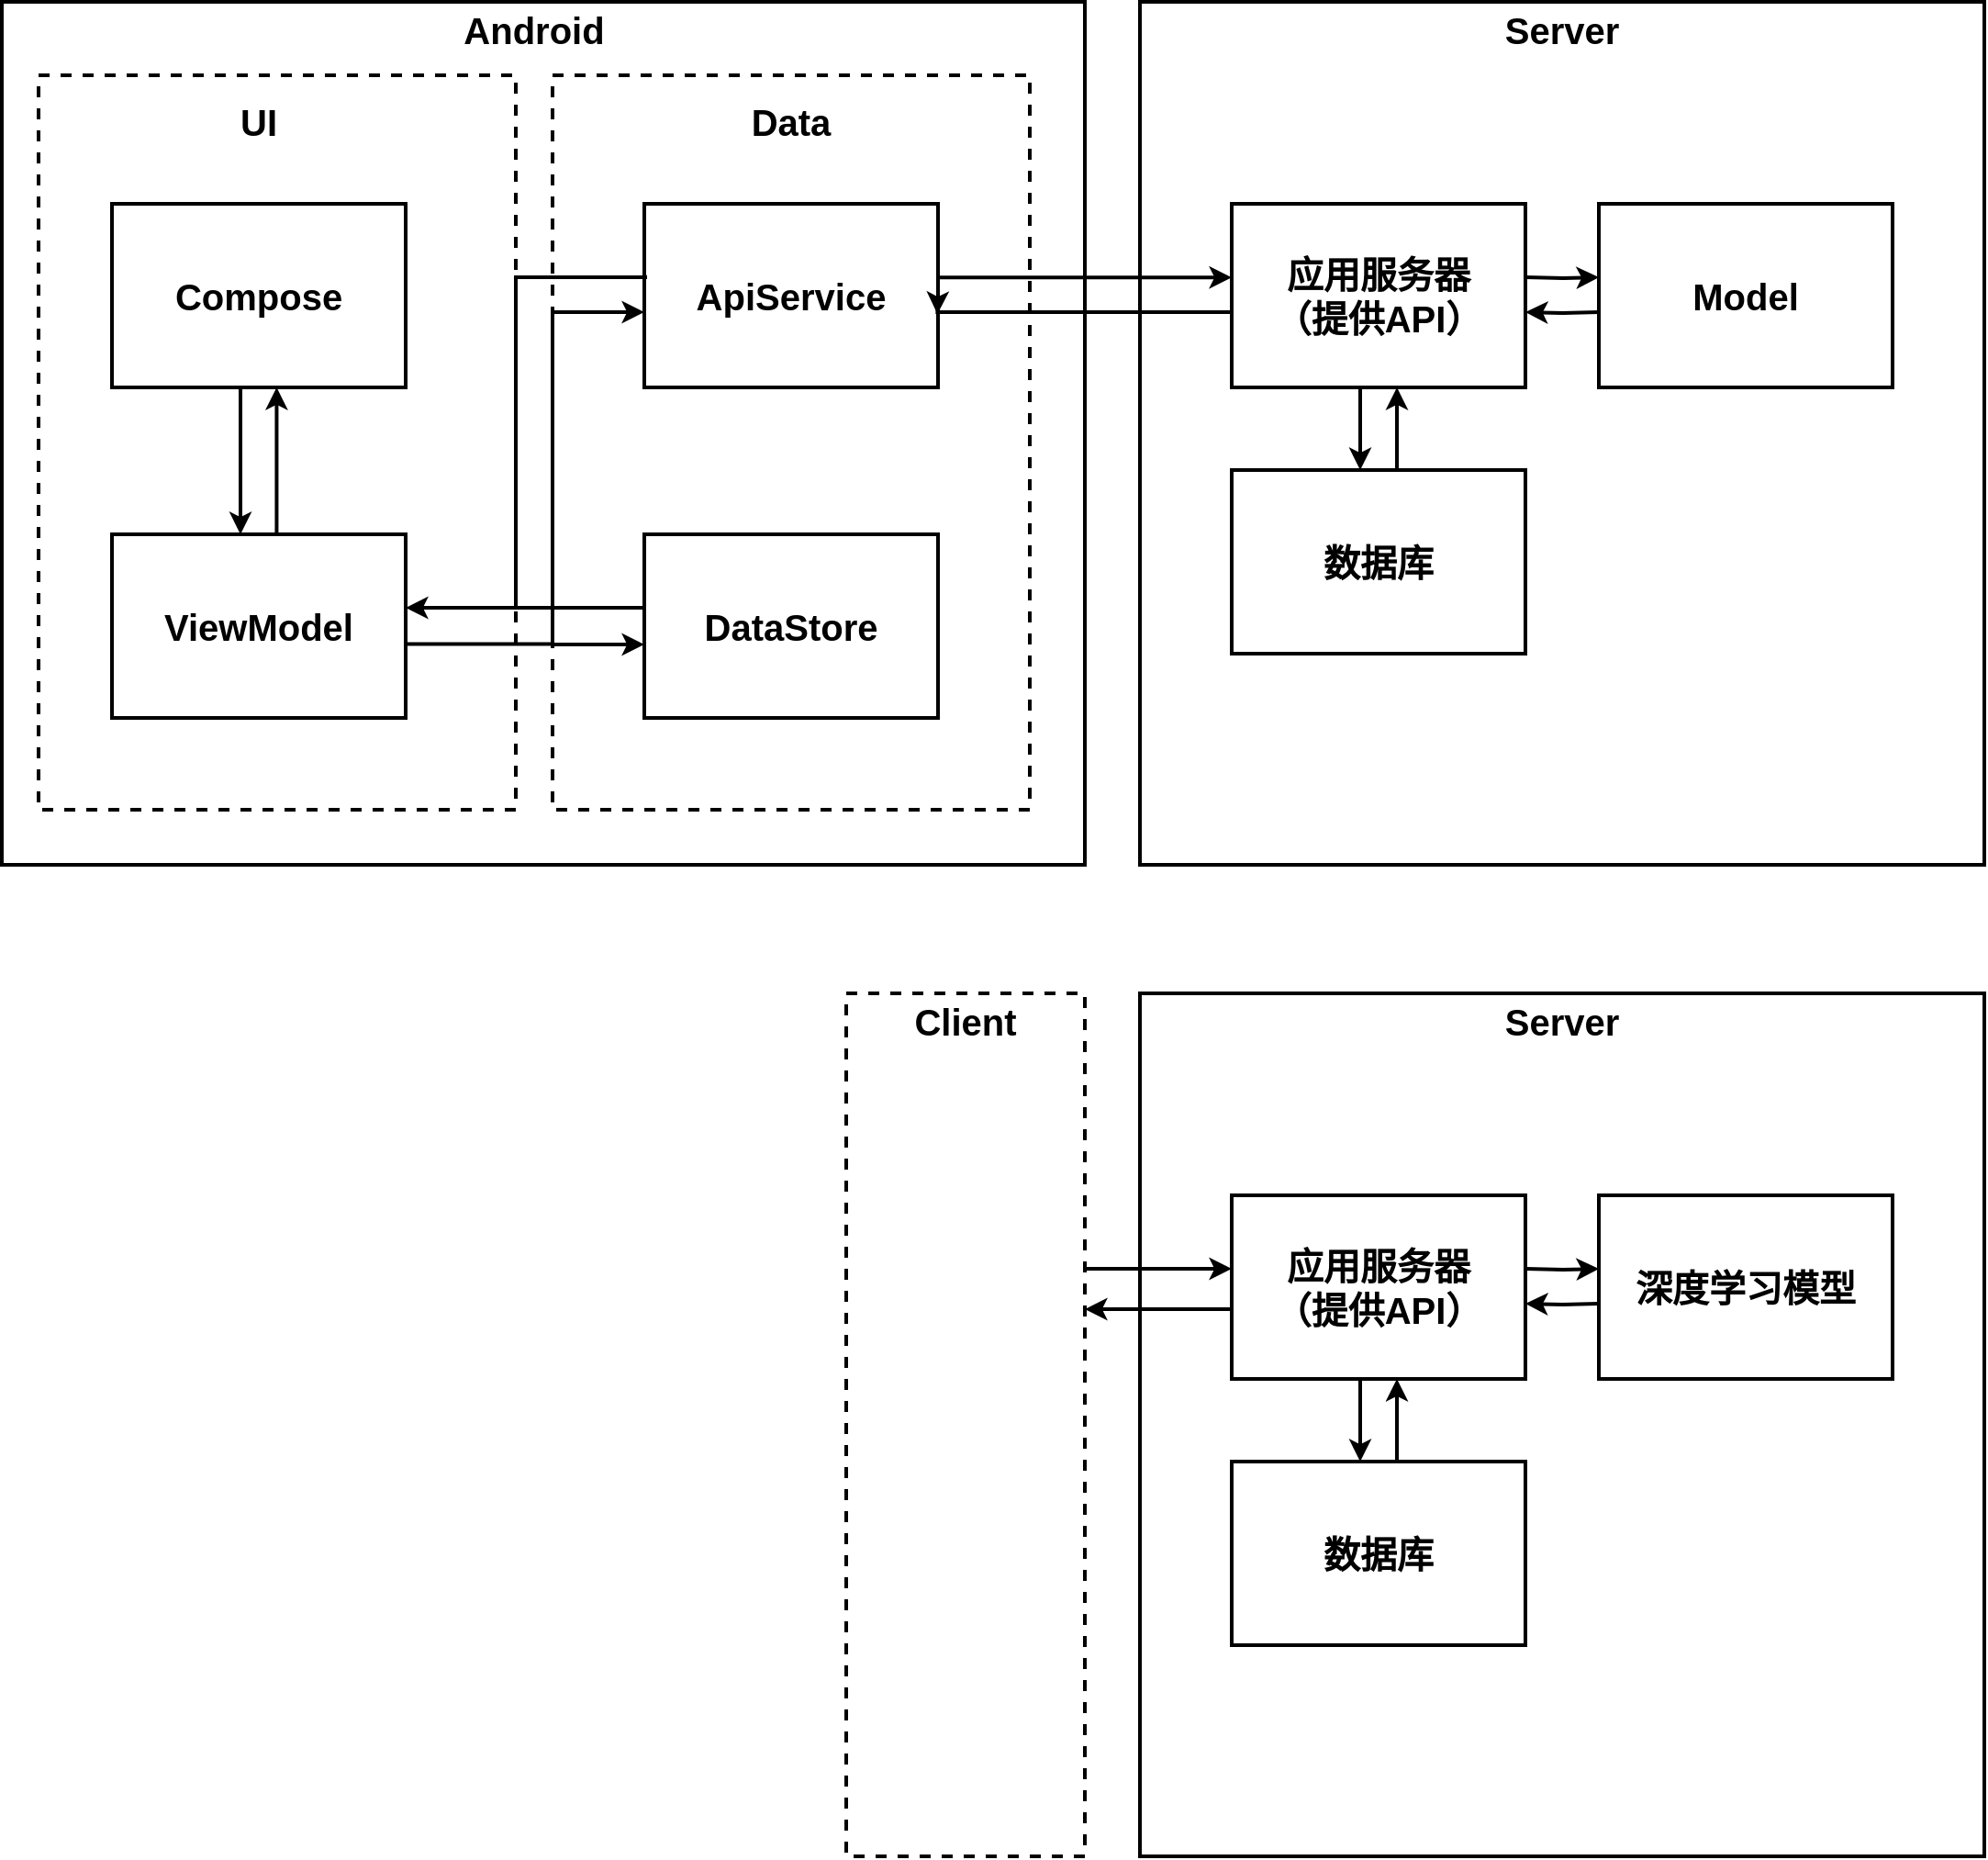 <mxfile version="24.4.4" type="github">
  <diagram name="Page-1" id="7a6c530e-6e37-e111-ec74-82921da8cc10">
    <mxGraphModel dx="876" dy="630" grid="1" gridSize="10" guides="1" tooltips="1" connect="1" arrows="1" fold="1" page="1" pageScale="1.5" pageWidth="1169" pageHeight="826" background="#ffffff" math="0" shadow="0">
      <root>
        <mxCell id="0" style=";html=1;" />
        <mxCell id="1" style=";html=1;" parent="0" />
        <mxCell id="5Qg_lqNBwz_7aEJv8X0_-2" value="" style="rounded=0;whiteSpace=wrap;html=1;fontFamily=Helvetica;fontSize=20;fontStyle=1;strokeWidth=2;" parent="1" vertex="1">
          <mxGeometry x="460" y="170" width="590" height="470" as="geometry" />
        </mxCell>
        <mxCell id="5Qg_lqNBwz_7aEJv8X0_-1" value="" style="rounded=0;whiteSpace=wrap;html=1;fontFamily=Helvetica;fontSize=20;fontStyle=1;strokeWidth=2;dashed=1;" parent="1" vertex="1">
          <mxGeometry x="480" y="210" width="260" height="400" as="geometry" />
        </mxCell>
        <mxCell id="5Qg_lqNBwz_7aEJv8X0_-4" value="&lt;font style=&quot;font-size: 20px;&quot;&gt;Compose&lt;/font&gt;" style="rounded=0;whiteSpace=wrap;html=1;fontFamily=Helvetica;fontSize=20;fontStyle=1;strokeWidth=2;" parent="1" vertex="1">
          <mxGeometry x="520" y="280" width="160" height="100" as="geometry" />
        </mxCell>
        <mxCell id="5Qg_lqNBwz_7aEJv8X0_-5" value="" style="rounded=0;whiteSpace=wrap;html=1;fontFamily=Helvetica;fontSize=20;fontStyle=1;strokeWidth=2;dashed=1;" parent="1" vertex="1">
          <mxGeometry x="760" y="210" width="260" height="400" as="geometry" />
        </mxCell>
        <mxCell id="5Qg_lqNBwz_7aEJv8X0_-6" value="&lt;font style=&quot;font-size: 20px;&quot;&gt;UI&lt;/font&gt;" style="text;html=1;align=center;verticalAlign=middle;whiteSpace=wrap;rounded=0;fontFamily=Helvetica;fontSize=20;fontStyle=1;strokeWidth=2;" parent="1" vertex="1">
          <mxGeometry x="570" y="220" width="60" height="30" as="geometry" />
        </mxCell>
        <mxCell id="5Qg_lqNBwz_7aEJv8X0_-7" value="Data" style="text;html=1;align=center;verticalAlign=middle;whiteSpace=wrap;rounded=0;fontFamily=Helvetica;fontSize=20;fontStyle=1;strokeWidth=2;" parent="1" vertex="1">
          <mxGeometry x="860" y="220" width="60" height="30" as="geometry" />
        </mxCell>
        <mxCell id="5Qg_lqNBwz_7aEJv8X0_-16" style="edgeStyle=orthogonalEdgeStyle;rounded=0;orthogonalLoop=1;jettySize=auto;html=1;strokeWidth=2;fontStyle=1;fontFamily=Helvetica;fontSize=20;" parent="1" edge="1">
          <mxGeometry relative="1" as="geometry">
            <mxPoint x="590" y="380" as="sourcePoint" />
            <mxPoint x="590" y="460" as="targetPoint" />
          </mxGeometry>
        </mxCell>
        <mxCell id="5Qg_lqNBwz_7aEJv8X0_-8" value="&lt;font style=&quot;font-size: 20px;&quot;&gt;ViewModel&lt;/font&gt;" style="rounded=0;whiteSpace=wrap;html=1;fontFamily=Helvetica;fontSize=20;fontStyle=1;strokeWidth=2;" parent="1" vertex="1">
          <mxGeometry x="520" y="460" width="160" height="100" as="geometry" />
        </mxCell>
        <mxCell id="5Qg_lqNBwz_7aEJv8X0_-9" value="&lt;font style=&quot;font-size: 20px;&quot;&gt;ApiService&lt;/font&gt;" style="rounded=0;whiteSpace=wrap;html=1;fontFamily=Helvetica;fontSize=20;fontStyle=1;strokeWidth=2;" parent="1" vertex="1">
          <mxGeometry x="810" y="280" width="160" height="100" as="geometry" />
        </mxCell>
        <mxCell id="5Qg_lqNBwz_7aEJv8X0_-24" style="edgeStyle=orthogonalEdgeStyle;rounded=0;orthogonalLoop=1;jettySize=auto;html=1;strokeWidth=2;endArrow=none;endFill=0;fontStyle=1;fontFamily=Helvetica;fontSize=20;" parent="1" source="5Qg_lqNBwz_7aEJv8X0_-10" edge="1">
          <mxGeometry relative="1" as="geometry">
            <mxPoint x="740" y="500" as="targetPoint" />
            <Array as="points">
              <mxPoint x="790" y="500" />
              <mxPoint x="790" y="500" />
            </Array>
          </mxGeometry>
        </mxCell>
        <mxCell id="5Qg_lqNBwz_7aEJv8X0_-10" value="&lt;span style=&quot;font-size: 20px;&quot;&gt;DataStore&lt;/span&gt;" style="rounded=0;whiteSpace=wrap;html=1;fontFamily=Helvetica;fontSize=20;fontStyle=1;strokeWidth=2;" parent="1" vertex="1">
          <mxGeometry x="810" y="460" width="160" height="100" as="geometry" />
        </mxCell>
        <mxCell id="5Qg_lqNBwz_7aEJv8X0_-13" value="&lt;font style=&quot;font-size: 20px;&quot;&gt;Android&lt;/font&gt;" style="text;html=1;align=center;verticalAlign=middle;whiteSpace=wrap;rounded=0;fontFamily=Helvetica;fontSize=20;fontStyle=1;strokeWidth=2;" parent="1" vertex="1">
          <mxGeometry x="720" y="170" width="60" height="30" as="geometry" />
        </mxCell>
        <mxCell id="5Qg_lqNBwz_7aEJv8X0_-20" style="edgeStyle=orthogonalEdgeStyle;rounded=0;orthogonalLoop=1;jettySize=auto;html=1;entryX=1.004;entryY=0.607;entryDx=0;entryDy=0;fontFamily=Helvetica;fontSize=20;fontStyle=1;strokeWidth=2;entryPerimeter=0;exitX=1.004;exitY=0.607;exitDx=0;exitDy=0;exitPerimeter=0;" parent="1" edge="1">
          <mxGeometry relative="1" as="geometry">
            <mxPoint x="680.64" y="519.7" as="sourcePoint" />
            <mxPoint x="810" y="339" as="targetPoint" />
            <Array as="points">
              <mxPoint x="760" y="520" />
              <mxPoint x="760" y="339" />
            </Array>
          </mxGeometry>
        </mxCell>
        <mxCell id="5Qg_lqNBwz_7aEJv8X0_-21" style="edgeStyle=orthogonalEdgeStyle;rounded=0;orthogonalLoop=1;jettySize=auto;html=1;fontFamily=Helvetica;fontSize=20;fontStyle=1;strokeWidth=2;exitX=0.003;exitY=0.389;exitDx=0;exitDy=0;exitPerimeter=0;" parent="1" source="5Qg_lqNBwz_7aEJv8X0_-9" edge="1">
          <mxGeometry relative="1" as="geometry">
            <mxPoint x="800" y="320" as="sourcePoint" />
            <mxPoint x="680" y="500" as="targetPoint" />
            <Array as="points">
              <mxPoint x="810" y="320" />
              <mxPoint x="740" y="320" />
              <mxPoint x="740" y="500" />
            </Array>
          </mxGeometry>
        </mxCell>
        <mxCell id="5Qg_lqNBwz_7aEJv8X0_-25" style="edgeStyle=orthogonalEdgeStyle;rounded=0;orthogonalLoop=1;jettySize=auto;html=1;strokeWidth=2;fontStyle=1;fontFamily=Helvetica;fontSize=20;" parent="1" edge="1">
          <mxGeometry relative="1" as="geometry">
            <mxPoint x="810" y="520" as="targetPoint" />
            <mxPoint x="760" y="520" as="sourcePoint" />
            <Array as="points">
              <mxPoint x="770" y="520" />
              <mxPoint x="770" y="520" />
            </Array>
          </mxGeometry>
        </mxCell>
        <mxCell id="5Qg_lqNBwz_7aEJv8X0_-27" value="&lt;span style=&quot;white-space: pre; font-size: 20px;&quot;&gt;&#x9;&lt;/span&gt;" style="rounded=0;whiteSpace=wrap;html=1;fontFamily=Helvetica;fontSize=20;fontStyle=1;strokeWidth=2;gradientColor=none;" parent="1" vertex="1">
          <mxGeometry x="1080" y="170" width="460" height="470" as="geometry" />
        </mxCell>
        <mxCell id="5Qg_lqNBwz_7aEJv8X0_-28" value="&lt;font style=&quot;font-size: 20px;&quot;&gt;&lt;span style=&quot;font-size: 20px;&quot;&gt;Server&lt;/span&gt;&lt;/font&gt;" style="text;html=1;align=center;verticalAlign=middle;whiteSpace=wrap;rounded=0;fontFamily=Helvetica;fontSize=20;fontStyle=1;strokeWidth=2;" parent="1" vertex="1">
          <mxGeometry x="1280" y="170" width="60" height="30" as="geometry" />
        </mxCell>
        <mxCell id="5Qg_lqNBwz_7aEJv8X0_-31" style="edgeStyle=orthogonalEdgeStyle;rounded=0;orthogonalLoop=1;jettySize=auto;html=1;exitX=0.998;exitY=0.401;exitDx=0;exitDy=0;exitPerimeter=0;strokeWidth=2;fontStyle=1;fontFamily=Helvetica;fontSize=20;" parent="1" edge="1" target="5O3LQjxGlkiqxKychB-R-2">
          <mxGeometry relative="1" as="geometry">
            <mxPoint x="970.0" y="320.1" as="sourcePoint" />
            <mxPoint x="1080.32" y="320.087" as="targetPoint" />
            <Array as="points">
              <mxPoint x="1110" y="320" />
              <mxPoint x="1110" y="320" />
            </Array>
          </mxGeometry>
        </mxCell>
        <mxCell id="5Qg_lqNBwz_7aEJv8X0_-32" style="edgeStyle=orthogonalEdgeStyle;rounded=0;orthogonalLoop=1;jettySize=auto;html=1;exitX=0.005;exitY=0.605;exitDx=0;exitDy=0;exitPerimeter=0;strokeWidth=2;fontStyle=1;fontFamily=Helvetica;fontSize=20;" parent="1" edge="1" source="5O3LQjxGlkiqxKychB-R-2">
          <mxGeometry relative="1" as="geometry">
            <mxPoint x="1080" y="339.997" as="sourcePoint" />
            <mxPoint x="969.68" y="340.01" as="targetPoint" />
            <Array as="points">
              <mxPoint x="1161" y="339" />
              <mxPoint x="990" y="339" />
            </Array>
          </mxGeometry>
        </mxCell>
        <mxCell id="5Qg_lqNBwz_7aEJv8X0_-34" style="edgeStyle=orthogonalEdgeStyle;rounded=0;orthogonalLoop=1;jettySize=auto;html=1;strokeWidth=2;fontStyle=1;fontFamily=Helvetica;fontSize=20;" parent="1" edge="1">
          <mxGeometry relative="1" as="geometry">
            <mxPoint x="609.71" y="460" as="sourcePoint" />
            <mxPoint x="609.71" y="380" as="targetPoint" />
          </mxGeometry>
        </mxCell>
        <mxCell id="5O3LQjxGlkiqxKychB-R-4" style="edgeStyle=orthogonalEdgeStyle;rounded=0;orthogonalLoop=1;jettySize=auto;html=1;strokeWidth=2;" edge="1" parent="1">
          <mxGeometry relative="1" as="geometry">
            <mxPoint x="1200" y="380.0" as="sourcePoint" />
            <mxPoint x="1200" y="425.0" as="targetPoint" />
          </mxGeometry>
        </mxCell>
        <mxCell id="5O3LQjxGlkiqxKychB-R-7" style="edgeStyle=orthogonalEdgeStyle;rounded=0;orthogonalLoop=1;jettySize=auto;html=1;strokeWidth=2;" edge="1" parent="1">
          <mxGeometry relative="1" as="geometry">
            <mxPoint x="1290" y="320" as="sourcePoint" />
            <mxPoint x="1330" y="320" as="targetPoint" />
          </mxGeometry>
        </mxCell>
        <mxCell id="5O3LQjxGlkiqxKychB-R-2" value="应用服务器&lt;br&gt;&lt;div&gt;（提供API）&lt;/div&gt;" style="rounded=0;whiteSpace=wrap;html=1;fontFamily=Helvetica;fontSize=20;fontStyle=1;strokeWidth=2;" vertex="1" parent="1">
          <mxGeometry x="1130" y="280" width="160" height="100" as="geometry" />
        </mxCell>
        <mxCell id="5O3LQjxGlkiqxKychB-R-3" value="数据库" style="rounded=0;whiteSpace=wrap;html=1;fontFamily=Helvetica;fontSize=20;fontStyle=1;strokeWidth=2;" vertex="1" parent="1">
          <mxGeometry x="1130" y="425" width="160" height="100" as="geometry" />
        </mxCell>
        <mxCell id="5O3LQjxGlkiqxKychB-R-5" style="edgeStyle=orthogonalEdgeStyle;rounded=0;orthogonalLoop=1;jettySize=auto;html=1;strokeWidth=2;" edge="1" parent="1">
          <mxGeometry relative="1" as="geometry">
            <mxPoint x="1220" y="425" as="sourcePoint" />
            <mxPoint x="1220" y="380" as="targetPoint" />
          </mxGeometry>
        </mxCell>
        <mxCell id="5O3LQjxGlkiqxKychB-R-6" value="Model" style="rounded=0;whiteSpace=wrap;html=1;fontFamily=Helvetica;fontSize=20;fontStyle=1;strokeWidth=2;" vertex="1" parent="1">
          <mxGeometry x="1330" y="280" width="160" height="100" as="geometry" />
        </mxCell>
        <mxCell id="5O3LQjxGlkiqxKychB-R-8" style="edgeStyle=orthogonalEdgeStyle;rounded=0;orthogonalLoop=1;jettySize=auto;html=1;strokeWidth=2;" edge="1" parent="1">
          <mxGeometry relative="1" as="geometry">
            <mxPoint x="1330" y="339" as="sourcePoint" />
            <mxPoint x="1290" y="339" as="targetPoint" />
          </mxGeometry>
        </mxCell>
        <mxCell id="5O3LQjxGlkiqxKychB-R-11" value="&lt;span style=&quot;color: rgba(0, 0, 0, 0); font-family: monospace; font-size: 0px; font-weight: 400; text-align: start; text-wrap: nowrap;&quot;&gt;%3CmxGraphModel%3E%3Croot%3E%3CmxCell%20id%3D%220%22%2F%3E%3CmxCell%20id%3D%221%22%20parent%3D%220%22%2F%3E%3CmxCell%20id%3D%222%22%20value%3D%22%26lt%3Bfont%20style%3D%26quot%3Bfont-size%3A%2020px%3B%26quot%3B%26gt%3BAndroid%26lt%3B%2Ffont%26gt%3B%22%20style%3D%22text%3Bhtml%3D1%3Balign%3Dcenter%3BverticalAlign%3Dmiddle%3BwhiteSpace%3Dwrap%3Brounded%3D0%3BfontFamily%3DHelvetica%3BfontSize%3D20%3BfontStyle%3D1%3BstrokeWidth%3D2%3B%22%20vertex%3D%221%22%20parent%3D%221%22%3E%3CmxGeometry%20x%3D%22720%22%20y%3D%22170%22%20width%3D%2260%22%20height%3D%2230%22%20as%3D%22geometry%22%2F%3E%3C%2FmxCell%3E%3C%2Froot%3E%3C%2FmxGraphModel%3E&lt;/span&gt;" style="rounded=0;whiteSpace=wrap;html=1;fontFamily=Helvetica;fontSize=20;fontStyle=1;strokeWidth=2;dashed=1;" vertex="1" parent="1">
          <mxGeometry x="920" y="710" width="130" height="470" as="geometry" />
        </mxCell>
        <mxCell id="5O3LQjxGlkiqxKychB-R-26" value="&lt;span style=&quot;white-space: pre; font-size: 20px;&quot;&gt;&#x9;&lt;/span&gt;" style="rounded=0;whiteSpace=wrap;html=1;fontFamily=Helvetica;fontSize=20;fontStyle=1;strokeWidth=2;gradientColor=none;" vertex="1" parent="1">
          <mxGeometry x="1080" y="710" width="460" height="470" as="geometry" />
        </mxCell>
        <mxCell id="5O3LQjxGlkiqxKychB-R-27" value="&lt;font style=&quot;font-size: 20px;&quot;&gt;&lt;span style=&quot;font-size: 20px;&quot;&gt;Server&lt;/span&gt;&lt;/font&gt;" style="text;html=1;align=center;verticalAlign=middle;whiteSpace=wrap;rounded=0;fontFamily=Helvetica;fontSize=20;fontStyle=1;strokeWidth=2;" vertex="1" parent="1">
          <mxGeometry x="1280" y="710" width="60" height="30" as="geometry" />
        </mxCell>
        <mxCell id="5O3LQjxGlkiqxKychB-R-28" style="edgeStyle=orthogonalEdgeStyle;rounded=0;orthogonalLoop=1;jettySize=auto;html=1;strokeWidth=2;fontStyle=1;fontFamily=Helvetica;fontSize=20;" edge="1" parent="1" target="5O3LQjxGlkiqxKychB-R-33">
          <mxGeometry relative="1" as="geometry">
            <mxPoint x="1050" y="860" as="sourcePoint" />
            <mxPoint x="1080.32" y="860.087" as="targetPoint" />
            <Array as="points">
              <mxPoint x="1110" y="860" />
              <mxPoint x="1110" y="860" />
            </Array>
          </mxGeometry>
        </mxCell>
        <mxCell id="5O3LQjxGlkiqxKychB-R-31" style="edgeStyle=orthogonalEdgeStyle;rounded=0;orthogonalLoop=1;jettySize=auto;html=1;strokeWidth=2;" edge="1" parent="1">
          <mxGeometry relative="1" as="geometry">
            <mxPoint x="1200" y="920.0" as="sourcePoint" />
            <mxPoint x="1200" y="965.0" as="targetPoint" />
          </mxGeometry>
        </mxCell>
        <mxCell id="5O3LQjxGlkiqxKychB-R-32" style="edgeStyle=orthogonalEdgeStyle;rounded=0;orthogonalLoop=1;jettySize=auto;html=1;strokeWidth=2;" edge="1" parent="1">
          <mxGeometry relative="1" as="geometry">
            <mxPoint x="1290" y="860" as="sourcePoint" />
            <mxPoint x="1330" y="860" as="targetPoint" />
          </mxGeometry>
        </mxCell>
        <mxCell id="5O3LQjxGlkiqxKychB-R-33" value="应用服务器&lt;br&gt;&lt;div&gt;（提供API）&lt;/div&gt;" style="rounded=0;whiteSpace=wrap;html=1;fontFamily=Helvetica;fontSize=20;fontStyle=1;strokeWidth=2;" vertex="1" parent="1">
          <mxGeometry x="1130" y="820" width="160" height="100" as="geometry" />
        </mxCell>
        <mxCell id="5O3LQjxGlkiqxKychB-R-34" value="数据库" style="rounded=0;whiteSpace=wrap;html=1;fontFamily=Helvetica;fontSize=20;fontStyle=1;strokeWidth=2;" vertex="1" parent="1">
          <mxGeometry x="1130" y="965" width="160" height="100" as="geometry" />
        </mxCell>
        <mxCell id="5O3LQjxGlkiqxKychB-R-35" style="edgeStyle=orthogonalEdgeStyle;rounded=0;orthogonalLoop=1;jettySize=auto;html=1;strokeWidth=2;" edge="1" parent="1">
          <mxGeometry relative="1" as="geometry">
            <mxPoint x="1220" y="965" as="sourcePoint" />
            <mxPoint x="1220" y="920" as="targetPoint" />
          </mxGeometry>
        </mxCell>
        <mxCell id="5O3LQjxGlkiqxKychB-R-36" value="深度学习模型" style="rounded=0;whiteSpace=wrap;html=1;fontFamily=Helvetica;fontSize=20;fontStyle=1;strokeWidth=2;" vertex="1" parent="1">
          <mxGeometry x="1330" y="820" width="160" height="100" as="geometry" />
        </mxCell>
        <mxCell id="5O3LQjxGlkiqxKychB-R-37" style="edgeStyle=orthogonalEdgeStyle;rounded=0;orthogonalLoop=1;jettySize=auto;html=1;strokeWidth=2;" edge="1" parent="1">
          <mxGeometry relative="1" as="geometry">
            <mxPoint x="1330" y="879" as="sourcePoint" />
            <mxPoint x="1290" y="879" as="targetPoint" />
          </mxGeometry>
        </mxCell>
        <mxCell id="5O3LQjxGlkiqxKychB-R-39" style="edgeStyle=orthogonalEdgeStyle;rounded=0;orthogonalLoop=1;jettySize=auto;html=1;strokeWidth=2;fontStyle=1;fontFamily=Helvetica;fontSize=20;" edge="1" parent="1">
          <mxGeometry relative="1" as="geometry">
            <mxPoint x="1130" y="882" as="sourcePoint" />
            <mxPoint x="1050" y="882" as="targetPoint" />
            <Array as="points">
              <mxPoint x="1110" y="882" />
              <mxPoint x="1110" y="882" />
            </Array>
          </mxGeometry>
        </mxCell>
        <mxCell id="5O3LQjxGlkiqxKychB-R-40" value="&lt;font style=&quot;font-size: 20px;&quot;&gt;Client&lt;/font&gt;" style="text;html=1;align=center;verticalAlign=middle;whiteSpace=wrap;rounded=0;fontFamily=Helvetica;fontSize=20;fontStyle=1;strokeWidth=2;" vertex="1" parent="1">
          <mxGeometry x="955" y="710" width="60" height="30" as="geometry" />
        </mxCell>
      </root>
    </mxGraphModel>
  </diagram>
</mxfile>
